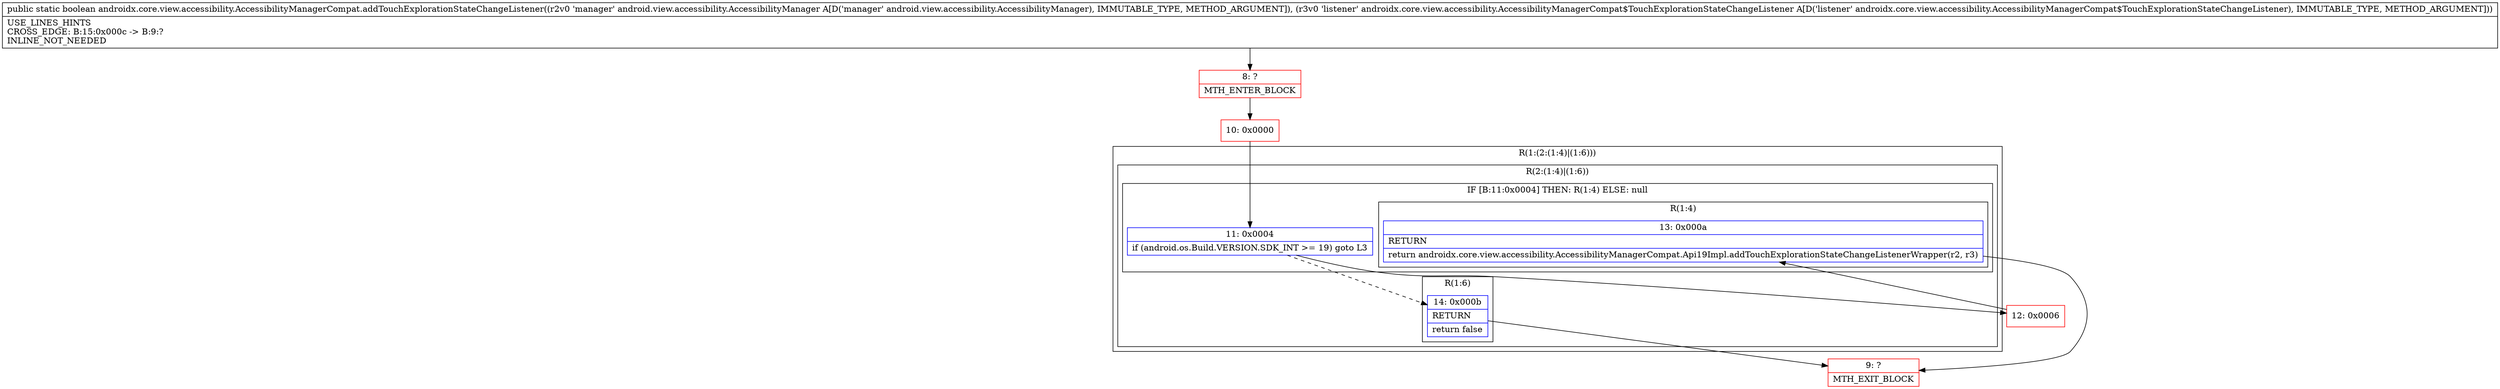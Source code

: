 digraph "CFG forandroidx.core.view.accessibility.AccessibilityManagerCompat.addTouchExplorationStateChangeListener(Landroid\/view\/accessibility\/AccessibilityManager;Landroidx\/core\/view\/accessibility\/AccessibilityManagerCompat$TouchExplorationStateChangeListener;)Z" {
subgraph cluster_Region_44257923 {
label = "R(1:(2:(1:4)|(1:6)))";
node [shape=record,color=blue];
subgraph cluster_Region_2129062920 {
label = "R(2:(1:4)|(1:6))";
node [shape=record,color=blue];
subgraph cluster_IfRegion_1143831038 {
label = "IF [B:11:0x0004] THEN: R(1:4) ELSE: null";
node [shape=record,color=blue];
Node_11 [shape=record,label="{11\:\ 0x0004|if (android.os.Build.VERSION.SDK_INT \>= 19) goto L3\l}"];
subgraph cluster_Region_1316986578 {
label = "R(1:4)";
node [shape=record,color=blue];
Node_13 [shape=record,label="{13\:\ 0x000a|RETURN\l|return androidx.core.view.accessibility.AccessibilityManagerCompat.Api19Impl.addTouchExplorationStateChangeListenerWrapper(r2, r3)\l}"];
}
}
subgraph cluster_Region_1448143572 {
label = "R(1:6)";
node [shape=record,color=blue];
Node_14 [shape=record,label="{14\:\ 0x000b|RETURN\l|return false\l}"];
}
}
}
Node_8 [shape=record,color=red,label="{8\:\ ?|MTH_ENTER_BLOCK\l}"];
Node_10 [shape=record,color=red,label="{10\:\ 0x0000}"];
Node_12 [shape=record,color=red,label="{12\:\ 0x0006}"];
Node_9 [shape=record,color=red,label="{9\:\ ?|MTH_EXIT_BLOCK\l}"];
MethodNode[shape=record,label="{public static boolean androidx.core.view.accessibility.AccessibilityManagerCompat.addTouchExplorationStateChangeListener((r2v0 'manager' android.view.accessibility.AccessibilityManager A[D('manager' android.view.accessibility.AccessibilityManager), IMMUTABLE_TYPE, METHOD_ARGUMENT]), (r3v0 'listener' androidx.core.view.accessibility.AccessibilityManagerCompat$TouchExplorationStateChangeListener A[D('listener' androidx.core.view.accessibility.AccessibilityManagerCompat$TouchExplorationStateChangeListener), IMMUTABLE_TYPE, METHOD_ARGUMENT]))  | USE_LINES_HINTS\lCROSS_EDGE: B:15:0x000c \-\> B:9:?\lINLINE_NOT_NEEDED\l}"];
MethodNode -> Node_8;Node_11 -> Node_12;
Node_11 -> Node_14[style=dashed];
Node_13 -> Node_9;
Node_14 -> Node_9;
Node_8 -> Node_10;
Node_10 -> Node_11;
Node_12 -> Node_13;
}

